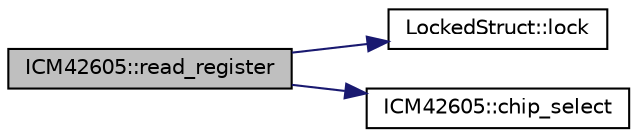 digraph "ICM42605::read_register"
{
  edge [fontname="Helvetica",fontsize="10",labelfontname="Helvetica",labelfontsize="10"];
  node [fontname="Helvetica",fontsize="10",shape=record];
  rankdir="LR";
  Node36 [label="ICM42605::read_register",height=0.2,width=0.4,color="black", fillcolor="grey75", style="filled", fontcolor="black"];
  Node36 -> Node37 [color="midnightblue",fontsize="10",style="solid",fontname="Helvetica"];
  Node37 [label="LockedStruct::lock",height=0.2,width=0.4,color="black", fillcolor="white", style="filled",URL="$struct_locked_struct.html#aa207b98a1cd6c569a96e7d1d5565478f",tooltip="Lock this struct. "];
  Node36 -> Node38 [color="midnightblue",fontsize="10",style="solid",fontname="Helvetica"];
  Node38 [label="ICM42605::chip_select",height=0.2,width=0.4,color="black", fillcolor="white", style="filled",URL="$class_i_c_m42605.html#a47bbdf7f6490b91b21009b8df891b931"];
}
